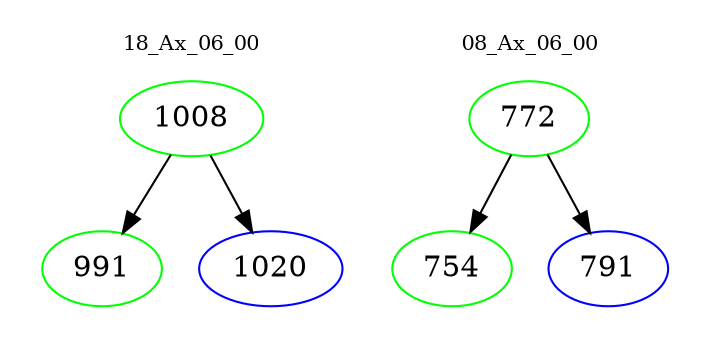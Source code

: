 digraph{
subgraph cluster_0 {
color = white
label = "18_Ax_06_00";
fontsize=10;
T0_1008 [label="1008", color="green"]
T0_1008 -> T0_991 [color="black"]
T0_991 [label="991", color="green"]
T0_1008 -> T0_1020 [color="black"]
T0_1020 [label="1020", color="blue"]
}
subgraph cluster_1 {
color = white
label = "08_Ax_06_00";
fontsize=10;
T1_772 [label="772", color="green"]
T1_772 -> T1_754 [color="black"]
T1_754 [label="754", color="green"]
T1_772 -> T1_791 [color="black"]
T1_791 [label="791", color="blue"]
}
}
